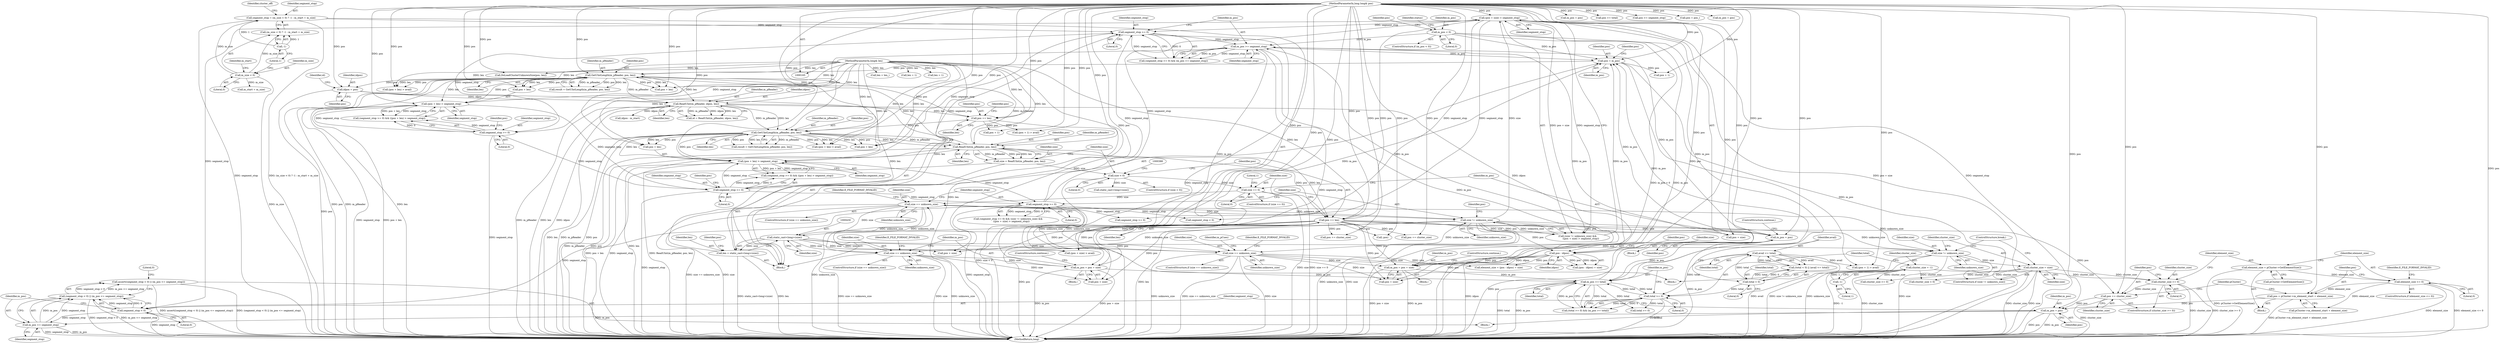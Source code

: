 digraph "1_Android_cc274e2abe8b2a6698a5c47d8aa4bb45f1f9538d_6@API" {
"1000615" [label="(Call,assert((segment_stop < 0) || (m_pos <= segment_stop)))"];
"1000616" [label="(Call,(segment_stop < 0) || (m_pos <= segment_stop))"];
"1000617" [label="(Call,segment_stop < 0)"];
"1000419" [label="(Call,(pos + size) > segment_stop)"];
"1000390" [label="(Call,pos += len)"];
"1000378" [label="(Call,ReadUInt(m_pReader, pos, len))"];
"1000337" [label="(Call,GetUIntLength(m_pReader, pos, len))"];
"1000308" [label="(Call,ReadUInt(m_pReader, idpos, len))"];
"1000263" [label="(Call,GetUIntLength(m_pReader, pos, len))"];
"1000166" [label="(MethodParameterIn,long long& pos)"];
"1000245" [label="(Call,pos = m_pos)"];
"1000487" [label="(Call,m_pos = pos + size)"];
"1000482" [label="(Call,size == unknown_size)"];
"1000429" [label="(Call,static_cast<long>(size))"];
"1000416" [label="(Call,size != unknown_size)"];
"1000405" [label="(Call,size == unknown_size)"];
"1000394" [label="(Call,size == 0)"];
"1000383" [label="(Call,size < 0)"];
"1000376" [label="(Call,size = ReadUInt(m_pReader, pos, len))"];
"1000446" [label="(Call,size == unknown_size)"];
"1000230" [label="(Call,m_pos >= total)"];
"1000170" [label="(Call,m_pos < 0)"];
"1000470" [label="(Call,m_pos = pos + size)"];
"1000460" [label="(Call,pos - idpos)"];
"1000398" [label="(Call,m_pos = pos)"];
"1000227" [label="(Call,total >= 0)"];
"1000198" [label="(Call,avail <= total)"];
"1000195" [label="(Call,total < 0)"];
"1000240" [label="(Call,m_pos >= segment_stop)"];
"1000237" [label="(Call,segment_stop >= 0)"];
"1000360" [label="(Call,(pos + len) > segment_stop)"];
"1000167" [label="(MethodParameterIn,long& len)"];
"1000357" [label="(Call,segment_stop >= 0)"];
"1000283" [label="(Call,segment_stop >= 0)"];
"1000286" [label="(Call,(pos + len) > segment_stop)"];
"1000202" [label="(Call,segment_stop = (m_size < 0) ? -1 : m_start + m_size)"];
"1000208" [label="(Call,-1)"];
"1000205" [label="(Call,m_size < 0)"];
"1000412" [label="(Call,segment_stop >= 0)"];
"1000427" [label="(Call,len = static_cast<long>(size))"];
"1000302" [label="(Call,idpos = pos)"];
"1000320" [label="(Call,pos += len)"];
"1000620" [label="(Call,m_pos <= segment_stop)"];
"1000612" [label="(Call,m_pos = pos)"];
"1000596" [label="(Call,pos = pCluster->m_element_start + element_size)"];
"1000591" [label="(Call,element_size <= 0)"];
"1000587" [label="(Call,element_size = pCluster->GetElementSize())"];
"1000581" [label="(Call,pos += cluster_size)"];
"1000578" [label="(Call,cluster_size >= 0)"];
"1000502" [label="(Call,cluster_size = size)"];
"1000499" [label="(Call,size != unknown_size)"];
"1000219" [label="(Call,cluster_size = -1)"];
"1000221" [label="(Call,-1)"];
"1000242" [label="(Identifier,segment_stop)"];
"1000326" [label="(Identifier,pos)"];
"1000385" [label="(Literal,0)"];
"1000486" [label="(Identifier,E_FILE_FORMAT_INVALID)"];
"1000445" [label="(ControlStructure,if (size == unknown_size))"];
"1000220" [label="(Identifier,cluster_size)"];
"1000462" [label="(Identifier,idpos)"];
"1000311" [label="(Identifier,len)"];
"1000362" [label="(Identifier,pos)"];
"1000232" [label="(Identifier,total)"];
"1000618" [label="(Identifier,segment_stop)"];
"1000487" [label="(Call,m_pos = pos + size)"];
"1000381" [label="(Identifier,len)"];
"1000380" [label="(Identifier,pos)"];
"1000498" [label="(ControlStructure,if (size != unknown_size))"];
"1000505" [label="(ControlStructure,break;)"];
"1000181" [label="(Identifier,status)"];
"1000210" [label="(Call,m_start + m_size)"];
"1000695" [label="(Call,cluster_size >= 0)"];
"1000219" [label="(Call,cluster_size = -1)"];
"1000636" [label="(Call,pos += cluster_size)"];
"1000290" [label="(Identifier,segment_stop)"];
"1000390" [label="(Call,pos += len)"];
"1000591" [label="(Call,element_size <= 0)"];
"1000460" [label="(Call,pos - idpos)"];
"1000404" [label="(ControlStructure,if (size == unknown_size))"];
"1000211" [label="(Identifier,m_start)"];
"1000240" [label="(Call,m_pos >= segment_stop)"];
"1000461" [label="(Identifier,pos)"];
"1000265" [label="(Identifier,pos)"];
"1000304" [label="(Identifier,pos)"];
"1000592" [label="(Identifier,element_size)"];
"1000470" [label="(Call,m_pos = pos + size)"];
"1000228" [label="(Identifier,total)"];
"1000587" [label="(Call,element_size = pCluster->GetElementSize())"];
"1000241" [label="(Identifier,m_pos)"];
"1001019" [label="(MethodReturn,long)"];
"1000195" [label="(Call,total < 0)"];
"1000578" [label="(Call,cluster_size >= 0)"];
"1000306" [label="(Call,id = ReadUInt(m_pReader, idpos, len))"];
"1000463" [label="(Identifier,size)"];
"1000585" [label="(Block,)"];
"1000170" [label="(Call,m_pos < 0)"];
"1000447" [label="(Identifier,size)"];
"1000209" [label="(Literal,1)"];
"1000356" [label="(Call,(segment_stop >= 0) && ((pos + len) > segment_stop))"];
"1000431" [label="(Identifier,size)"];
"1000395" [label="(Identifier,size)"];
"1000484" [label="(Identifier,unknown_size)"];
"1000581" [label="(Call,pos += cluster_size)"];
"1000379" [label="(Identifier,m_pReader)"];
"1000236" [label="(Call,(segment_stop >= 0) && (m_pos >= segment_stop))"];
"1000227" [label="(Call,total >= 0)"];
"1000325" [label="(Call,pos + 1)"];
"1000503" [label="(Identifier,cluster_size)"];
"1000287" [label="(Call,pos + len)"];
"1000321" [label="(Identifier,pos)"];
"1000597" [label="(Identifier,pos)"];
"1000247" [label="(Identifier,m_pos)"];
"1000495" [label="(Call,idpos - m_start)"];
"1000617" [label="(Call,segment_stop < 0)"];
"1000595" [label="(Identifier,E_FILE_FORMAT_INVALID)"];
"1000401" [label="(ControlStructure,continue;)"];
"1000593" [label="(Literal,0)"];
"1000335" [label="(Call,result = GetUIntLength(m_pReader, pos, len))"];
"1000446" [label="(Call,size == unknown_size)"];
"1000398" [label="(Call,m_pos = pos)"];
"1000167" [label="(MethodParameterIn,long& len)"];
"1000215" [label="(Identifier,cluster_off)"];
"1000483" [label="(Identifier,size)"];
"1000205" [label="(Call,m_size < 0)"];
"1000206" [label="(Identifier,m_size)"];
"1000171" [label="(Identifier,m_pos)"];
"1000527" [label="(Call,len = len_)"];
"1000414" [label="(Literal,0)"];
"1000605" [label="(Identifier,pCluster)"];
"1000251" [label="(Identifier,pos)"];
"1000340" [label="(Identifier,len)"];
"1000453" [label="(Identifier,m_pCues)"];
"1000596" [label="(Call,pos = pCluster->m_element_start + element_size)"];
"1000406" [label="(Identifier,size)"];
"1000457" [label="(Call,element_size = (pos - idpos) + size)"];
"1000309" [label="(Identifier,m_pReader)"];
"1000308" [label="(Call,ReadUInt(m_pReader, idpos, len))"];
"1000492" [label="(ControlStructure,continue;)"];
"1000169" [label="(ControlStructure,if (m_pos < 0))"];
"1000200" [label="(Identifier,total)"];
"1000264" [label="(Identifier,m_pReader)"];
"1000488" [label="(Identifier,m_pos)"];
"1000631" [label="(Call,cluster_size < 0)"];
"1000245" [label="(Call,pos = m_pos)"];
"1000707" [label="(Call,segment_stop < 0)"];
"1000489" [label="(Call,pos + size)"];
"1000433" [label="(Call,(pos + size) > avail)"];
"1000168" [label="(Block,)"];
"1000588" [label="(Identifier,element_size)"];
"1000423" [label="(Identifier,segment_stop)"];
"1000407" [label="(Identifier,unknown_size)"];
"1000428" [label="(Identifier,len)"];
"1000400" [label="(Identifier,pos)"];
"1000619" [label="(Literal,0)"];
"1000383" [label="(Call,size < 0)"];
"1000702" [label="(Call,m_pos = pos)"];
"1000263" [label="(Call,GetUIntLength(m_pReader, pos, len))"];
"1000226" [label="(Call,(total >= 0) && (m_pos >= total))"];
"1000288" [label="(Identifier,pos)"];
"1000614" [label="(Identifier,pos)"];
"1000231" [label="(Identifier,m_pos)"];
"1000361" [label="(Call,pos + len)"];
"1000644" [label="(Call,pos >= total)"];
"1000405" [label="(Call,size == unknown_size)"];
"1000378" [label="(Call,ReadUInt(m_pReader, pos, len))"];
"1000310" [label="(Identifier,idpos)"];
"1000624" [label="(Literal,0)"];
"1000285" [label="(Literal,0)"];
"1000444" [label="(Block,)"];
"1000658" [label="(Call,pos >= segment_stop)"];
"1000482" [label="(Call,size == unknown_size)"];
"1000387" [label="(Call,static_cast<long>(size))"];
"1000175" [label="(Identifier,pos)"];
"1000250" [label="(Call,pos + 1)"];
"1000224" [label="(Block,)"];
"1000330" [label="(Call,len = 1)"];
"1000427" [label="(Call,len = static_cast<long>(size))"];
"1000475" [label="(ControlStructure,continue;)"];
"1000294" [label="(Call,(pos + len) > avail)"];
"1000622" [label="(Identifier,segment_stop)"];
"1000360" [label="(Call,(pos + len) > segment_stop)"];
"1000249" [label="(Call,(pos + 1) > avail)"];
"1000448" [label="(Identifier,unknown_size)"];
"1000222" [label="(Literal,1)"];
"1000303" [label="(Identifier,idpos)"];
"1000204" [label="(Call,(m_size < 0) ? -1 : m_start + m_size)"];
"1000480" [label="(Block,)"];
"1000359" [label="(Literal,0)"];
"1000337" [label="(Call,GetUIntLength(m_pReader, pos, len))"];
"1000320" [label="(Call,pos += len)"];
"1000621" [label="(Identifier,m_pos)"];
"1000376" [label="(Call,size = ReadUInt(m_pReader, pos, len))"];
"1000230" [label="(Call,m_pos >= total)"];
"1000409" [label="(Identifier,E_FILE_FORMAT_INVALID)"];
"1000393" [label="(ControlStructure,if (size == 0))"];
"1000699" [label="(Call,pos += cluster_size)"];
"1000421" [label="(Identifier,pos)"];
"1000613" [label="(Identifier,m_pos)"];
"1000655" [label="(Call,segment_stop >= 0)"];
"1000282" [label="(Call,(segment_stop >= 0) && ((pos + len) > segment_stop))"];
"1000338" [label="(Identifier,m_pReader)"];
"1000358" [label="(Identifier,segment_stop)"];
"1000283" [label="(Call,segment_stop >= 0)"];
"1000368" [label="(Call,(pos + len) > avail)"];
"1000174" [label="(Call,DoLoadClusterUnknownSize(pos, len))"];
"1000420" [label="(Call,pos + size)"];
"1000524" [label="(Call,pos = pos_)"];
"1000417" [label="(Identifier,size)"];
"1000583" [label="(Identifier,cluster_size)"];
"1000394" [label="(Call,size == 0)"];
"1000208" [label="(Call,-1)"];
"1000403" [label="(Literal,1)"];
"1000384" [label="(Identifier,size)"];
"1000579" [label="(Identifier,cluster_size)"];
"1000582" [label="(Identifier,pos)"];
"1000324" [label="(Call,(pos + 1) > avail)"];
"1000612" [label="(Call,m_pos = pos)"];
"1000369" [label="(Call,pos + len)"];
"1000392" [label="(Identifier,len)"];
"1000667" [label="(Call,m_pos = pos)"];
"1000481" [label="(ControlStructure,if (size == unknown_size))"];
"1000364" [label="(Identifier,segment_stop)"];
"1000197" [label="(Literal,0)"];
"1000166" [label="(MethodParameterIn,long long& pos)"];
"1000382" [label="(ControlStructure,if (size < 0))"];
"1000198" [label="(Call,avail <= total)"];
"1000413" [label="(Identifier,segment_stop)"];
"1000196" [label="(Identifier,total)"];
"1000307" [label="(Identifier,id)"];
"1000500" [label="(Identifier,size)"];
"1000221" [label="(Call,-1)"];
"1000570" [label="(Block,)"];
"1000246" [label="(Identifier,pos)"];
"1000411" [label="(Call,(segment_stop >= 0) && (size != unknown_size) &&\n         ((pos + size) > segment_stop))"];
"1000577" [label="(ControlStructure,if (cluster_size >= 0))"];
"1000194" [label="(Call,(total < 0) || (avail <= total))"];
"1000416" [label="(Call,size != unknown_size)"];
"1000284" [label="(Identifier,segment_stop)"];
"1000295" [label="(Call,pos + len)"];
"1000499" [label="(Call,size != unknown_size)"];
"1000502" [label="(Call,cluster_size = size)"];
"1000286" [label="(Call,(pos + len) > segment_stop)"];
"1000504" [label="(Identifier,size)"];
"1000471" [label="(Identifier,m_pos)"];
"1000418" [label="(Identifier,unknown_size)"];
"1000616" [label="(Call,(segment_stop < 0) || (m_pos <= segment_stop))"];
"1000589" [label="(Call,pCluster->GetElementSize())"];
"1000203" [label="(Identifier,segment_stop)"];
"1000391" [label="(Identifier,pos)"];
"1000501" [label="(Identifier,unknown_size)"];
"1000419" [label="(Call,(pos + size) > segment_stop)"];
"1000237" [label="(Call,segment_stop >= 0)"];
"1000396" [label="(Literal,0)"];
"1000229" [label="(Literal,0)"];
"1000266" [label="(Identifier,len)"];
"1000472" [label="(Call,pos + size)"];
"1000207" [label="(Literal,0)"];
"1000377" [label="(Identifier,size)"];
"1000255" [label="(Call,len = 1)"];
"1000429" [label="(Call,static_cast<long>(size))"];
"1000322" [label="(Identifier,len)"];
"1000397" [label="(Block,)"];
"1000580" [label="(Literal,0)"];
"1000202" [label="(Call,segment_stop = (m_size < 0) ? -1 : m_start + m_size)"];
"1000620" [label="(Call,m_pos <= segment_stop)"];
"1000434" [label="(Call,pos + size)"];
"1000399" [label="(Identifier,m_pos)"];
"1000450" [label="(Identifier,E_FILE_FORMAT_INVALID)"];
"1000238" [label="(Identifier,segment_stop)"];
"1000598" [label="(Call,pCluster->m_element_start + element_size)"];
"1000412" [label="(Call,segment_stop >= 0)"];
"1000261" [label="(Call,result = GetUIntLength(m_pReader, pos, len))"];
"1000357" [label="(Call,segment_stop >= 0)"];
"1000339" [label="(Identifier,pos)"];
"1000415" [label="(Call,(size != unknown_size) &&\n         ((pos + size) > segment_stop))"];
"1000459" [label="(Call,(pos - idpos) + size)"];
"1000172" [label="(Literal,0)"];
"1000199" [label="(Identifier,avail)"];
"1000615" [label="(Call,assert((segment_stop < 0) || (m_pos <= segment_stop)))"];
"1000435" [label="(Identifier,pos)"];
"1000302" [label="(Call,idpos = pos)"];
"1000239" [label="(Literal,0)"];
"1000590" [label="(ControlStructure,if (element_size <= 0))"];
"1000641" [label="(Call,total >= 0)"];
"1000720" [label="(Call,-pos)"];
"1000615" -> "1000570"  [label="AST: "];
"1000615" -> "1000616"  [label="CFG: "];
"1000616" -> "1000615"  [label="AST: "];
"1000624" -> "1000615"  [label="CFG: "];
"1000615" -> "1001019"  [label="DDG: (segment_stop < 0) || (m_pos <= segment_stop)"];
"1000615" -> "1001019"  [label="DDG: assert((segment_stop < 0) || (m_pos <= segment_stop))"];
"1000616" -> "1000615"  [label="DDG: segment_stop < 0"];
"1000616" -> "1000615"  [label="DDG: m_pos <= segment_stop"];
"1000616" -> "1000617"  [label="CFG: "];
"1000616" -> "1000620"  [label="CFG: "];
"1000617" -> "1000616"  [label="AST: "];
"1000620" -> "1000616"  [label="AST: "];
"1000616" -> "1001019"  [label="DDG: segment_stop < 0"];
"1000616" -> "1001019"  [label="DDG: m_pos <= segment_stop"];
"1000617" -> "1000616"  [label="DDG: segment_stop"];
"1000617" -> "1000616"  [label="DDG: 0"];
"1000620" -> "1000616"  [label="DDG: m_pos"];
"1000620" -> "1000616"  [label="DDG: segment_stop"];
"1000617" -> "1000619"  [label="CFG: "];
"1000618" -> "1000617"  [label="AST: "];
"1000619" -> "1000617"  [label="AST: "];
"1000621" -> "1000617"  [label="CFG: "];
"1000617" -> "1001019"  [label="DDG: segment_stop"];
"1000419" -> "1000617"  [label="DDG: segment_stop"];
"1000412" -> "1000617"  [label="DDG: segment_stop"];
"1000617" -> "1000620"  [label="DDG: segment_stop"];
"1000419" -> "1000415"  [label="AST: "];
"1000419" -> "1000423"  [label="CFG: "];
"1000420" -> "1000419"  [label="AST: "];
"1000423" -> "1000419"  [label="AST: "];
"1000415" -> "1000419"  [label="CFG: "];
"1000419" -> "1001019"  [label="DDG: pos + size"];
"1000419" -> "1001019"  [label="DDG: segment_stop"];
"1000419" -> "1000237"  [label="DDG: segment_stop"];
"1000419" -> "1000415"  [label="DDG: pos + size"];
"1000419" -> "1000415"  [label="DDG: segment_stop"];
"1000390" -> "1000419"  [label="DDG: pos"];
"1000166" -> "1000419"  [label="DDG: pos"];
"1000416" -> "1000419"  [label="DDG: size"];
"1000412" -> "1000419"  [label="DDG: segment_stop"];
"1000419" -> "1000655"  [label="DDG: segment_stop"];
"1000419" -> "1000707"  [label="DDG: segment_stop"];
"1000390" -> "1000224"  [label="AST: "];
"1000390" -> "1000392"  [label="CFG: "];
"1000391" -> "1000390"  [label="AST: "];
"1000392" -> "1000390"  [label="AST: "];
"1000395" -> "1000390"  [label="CFG: "];
"1000390" -> "1001019"  [label="DDG: len"];
"1000390" -> "1001019"  [label="DDG: pos"];
"1000378" -> "1000390"  [label="DDG: len"];
"1000378" -> "1000390"  [label="DDG: pos"];
"1000167" -> "1000390"  [label="DDG: len"];
"1000166" -> "1000390"  [label="DDG: pos"];
"1000390" -> "1000398"  [label="DDG: pos"];
"1000390" -> "1000420"  [label="DDG: pos"];
"1000390" -> "1000433"  [label="DDG: pos"];
"1000390" -> "1000434"  [label="DDG: pos"];
"1000390" -> "1000460"  [label="DDG: pos"];
"1000390" -> "1000470"  [label="DDG: pos"];
"1000390" -> "1000472"  [label="DDG: pos"];
"1000390" -> "1000487"  [label="DDG: pos"];
"1000390" -> "1000489"  [label="DDG: pos"];
"1000390" -> "1000581"  [label="DDG: pos"];
"1000390" -> "1000636"  [label="DDG: pos"];
"1000390" -> "1000699"  [label="DDG: pos"];
"1000390" -> "1000720"  [label="DDG: pos"];
"1000378" -> "1000376"  [label="AST: "];
"1000378" -> "1000381"  [label="CFG: "];
"1000379" -> "1000378"  [label="AST: "];
"1000380" -> "1000378"  [label="AST: "];
"1000381" -> "1000378"  [label="AST: "];
"1000376" -> "1000378"  [label="CFG: "];
"1000378" -> "1001019"  [label="DDG: pos"];
"1000378" -> "1001019"  [label="DDG: m_pReader"];
"1000378" -> "1001019"  [label="DDG: len"];
"1000378" -> "1000263"  [label="DDG: m_pReader"];
"1000378" -> "1000263"  [label="DDG: len"];
"1000378" -> "1000376"  [label="DDG: m_pReader"];
"1000378" -> "1000376"  [label="DDG: pos"];
"1000378" -> "1000376"  [label="DDG: len"];
"1000337" -> "1000378"  [label="DDG: m_pReader"];
"1000337" -> "1000378"  [label="DDG: pos"];
"1000337" -> "1000378"  [label="DDG: len"];
"1000166" -> "1000378"  [label="DDG: pos"];
"1000167" -> "1000378"  [label="DDG: len"];
"1000337" -> "1000335"  [label="AST: "];
"1000337" -> "1000340"  [label="CFG: "];
"1000338" -> "1000337"  [label="AST: "];
"1000339" -> "1000337"  [label="AST: "];
"1000340" -> "1000337"  [label="AST: "];
"1000335" -> "1000337"  [label="CFG: "];
"1000337" -> "1001019"  [label="DDG: pos"];
"1000337" -> "1001019"  [label="DDG: m_pReader"];
"1000337" -> "1001019"  [label="DDG: len"];
"1000337" -> "1000335"  [label="DDG: m_pReader"];
"1000337" -> "1000335"  [label="DDG: pos"];
"1000337" -> "1000335"  [label="DDG: len"];
"1000308" -> "1000337"  [label="DDG: m_pReader"];
"1000308" -> "1000337"  [label="DDG: len"];
"1000166" -> "1000337"  [label="DDG: pos"];
"1000320" -> "1000337"  [label="DDG: pos"];
"1000167" -> "1000337"  [label="DDG: len"];
"1000337" -> "1000360"  [label="DDG: pos"];
"1000337" -> "1000360"  [label="DDG: len"];
"1000337" -> "1000361"  [label="DDG: pos"];
"1000337" -> "1000361"  [label="DDG: len"];
"1000337" -> "1000368"  [label="DDG: pos"];
"1000337" -> "1000368"  [label="DDG: len"];
"1000337" -> "1000369"  [label="DDG: pos"];
"1000337" -> "1000369"  [label="DDG: len"];
"1000308" -> "1000306"  [label="AST: "];
"1000308" -> "1000311"  [label="CFG: "];
"1000309" -> "1000308"  [label="AST: "];
"1000310" -> "1000308"  [label="AST: "];
"1000311" -> "1000308"  [label="AST: "];
"1000306" -> "1000308"  [label="CFG: "];
"1000308" -> "1001019"  [label="DDG: idpos"];
"1000308" -> "1001019"  [label="DDG: m_pReader"];
"1000308" -> "1001019"  [label="DDG: len"];
"1000308" -> "1000306"  [label="DDG: m_pReader"];
"1000308" -> "1000306"  [label="DDG: idpos"];
"1000308" -> "1000306"  [label="DDG: len"];
"1000263" -> "1000308"  [label="DDG: m_pReader"];
"1000263" -> "1000308"  [label="DDG: len"];
"1000302" -> "1000308"  [label="DDG: idpos"];
"1000167" -> "1000308"  [label="DDG: len"];
"1000308" -> "1000320"  [label="DDG: len"];
"1000308" -> "1000460"  [label="DDG: idpos"];
"1000308" -> "1000495"  [label="DDG: idpos"];
"1000263" -> "1000261"  [label="AST: "];
"1000263" -> "1000266"  [label="CFG: "];
"1000264" -> "1000263"  [label="AST: "];
"1000265" -> "1000263"  [label="AST: "];
"1000266" -> "1000263"  [label="AST: "];
"1000261" -> "1000263"  [label="CFG: "];
"1000263" -> "1001019"  [label="DDG: pos"];
"1000263" -> "1001019"  [label="DDG: m_pReader"];
"1000263" -> "1001019"  [label="DDG: len"];
"1000263" -> "1000261"  [label="DDG: m_pReader"];
"1000263" -> "1000261"  [label="DDG: pos"];
"1000263" -> "1000261"  [label="DDG: len"];
"1000166" -> "1000263"  [label="DDG: pos"];
"1000245" -> "1000263"  [label="DDG: pos"];
"1000427" -> "1000263"  [label="DDG: len"];
"1000167" -> "1000263"  [label="DDG: len"];
"1000263" -> "1000286"  [label="DDG: pos"];
"1000263" -> "1000286"  [label="DDG: len"];
"1000263" -> "1000287"  [label="DDG: pos"];
"1000263" -> "1000287"  [label="DDG: len"];
"1000263" -> "1000294"  [label="DDG: pos"];
"1000263" -> "1000294"  [label="DDG: len"];
"1000263" -> "1000295"  [label="DDG: pos"];
"1000263" -> "1000295"  [label="DDG: len"];
"1000263" -> "1000302"  [label="DDG: pos"];
"1000263" -> "1000320"  [label="DDG: pos"];
"1000166" -> "1000165"  [label="AST: "];
"1000166" -> "1001019"  [label="DDG: pos"];
"1000166" -> "1000174"  [label="DDG: pos"];
"1000166" -> "1000245"  [label="DDG: pos"];
"1000166" -> "1000249"  [label="DDG: pos"];
"1000166" -> "1000250"  [label="DDG: pos"];
"1000166" -> "1000286"  [label="DDG: pos"];
"1000166" -> "1000287"  [label="DDG: pos"];
"1000166" -> "1000294"  [label="DDG: pos"];
"1000166" -> "1000295"  [label="DDG: pos"];
"1000166" -> "1000302"  [label="DDG: pos"];
"1000166" -> "1000320"  [label="DDG: pos"];
"1000166" -> "1000324"  [label="DDG: pos"];
"1000166" -> "1000325"  [label="DDG: pos"];
"1000166" -> "1000360"  [label="DDG: pos"];
"1000166" -> "1000361"  [label="DDG: pos"];
"1000166" -> "1000368"  [label="DDG: pos"];
"1000166" -> "1000369"  [label="DDG: pos"];
"1000166" -> "1000398"  [label="DDG: pos"];
"1000166" -> "1000420"  [label="DDG: pos"];
"1000166" -> "1000433"  [label="DDG: pos"];
"1000166" -> "1000434"  [label="DDG: pos"];
"1000166" -> "1000460"  [label="DDG: pos"];
"1000166" -> "1000470"  [label="DDG: pos"];
"1000166" -> "1000472"  [label="DDG: pos"];
"1000166" -> "1000487"  [label="DDG: pos"];
"1000166" -> "1000489"  [label="DDG: pos"];
"1000166" -> "1000524"  [label="DDG: pos"];
"1000166" -> "1000581"  [label="DDG: pos"];
"1000166" -> "1000596"  [label="DDG: pos"];
"1000166" -> "1000612"  [label="DDG: pos"];
"1000166" -> "1000636"  [label="DDG: pos"];
"1000166" -> "1000644"  [label="DDG: pos"];
"1000166" -> "1000658"  [label="DDG: pos"];
"1000166" -> "1000667"  [label="DDG: pos"];
"1000166" -> "1000699"  [label="DDG: pos"];
"1000166" -> "1000702"  [label="DDG: pos"];
"1000166" -> "1000720"  [label="DDG: pos"];
"1000245" -> "1000224"  [label="AST: "];
"1000245" -> "1000247"  [label="CFG: "];
"1000246" -> "1000245"  [label="AST: "];
"1000247" -> "1000245"  [label="AST: "];
"1000251" -> "1000245"  [label="CFG: "];
"1000245" -> "1001019"  [label="DDG: m_pos"];
"1000487" -> "1000245"  [label="DDG: m_pos"];
"1000230" -> "1000245"  [label="DDG: m_pos"];
"1000170" -> "1000245"  [label="DDG: m_pos"];
"1000470" -> "1000245"  [label="DDG: m_pos"];
"1000240" -> "1000245"  [label="DDG: m_pos"];
"1000398" -> "1000245"  [label="DDG: m_pos"];
"1000245" -> "1000249"  [label="DDG: pos"];
"1000245" -> "1000250"  [label="DDG: pos"];
"1000487" -> "1000480"  [label="AST: "];
"1000487" -> "1000489"  [label="CFG: "];
"1000488" -> "1000487"  [label="AST: "];
"1000489" -> "1000487"  [label="AST: "];
"1000492" -> "1000487"  [label="CFG: "];
"1000487" -> "1001019"  [label="DDG: pos + size"];
"1000487" -> "1001019"  [label="DDG: m_pos"];
"1000487" -> "1000230"  [label="DDG: m_pos"];
"1000487" -> "1000240"  [label="DDG: m_pos"];
"1000482" -> "1000487"  [label="DDG: size"];
"1000482" -> "1000481"  [label="AST: "];
"1000482" -> "1000484"  [label="CFG: "];
"1000483" -> "1000482"  [label="AST: "];
"1000484" -> "1000482"  [label="AST: "];
"1000486" -> "1000482"  [label="CFG: "];
"1000488" -> "1000482"  [label="CFG: "];
"1000482" -> "1001019"  [label="DDG: size"];
"1000482" -> "1001019"  [label="DDG: unknown_size"];
"1000482" -> "1001019"  [label="DDG: size == unknown_size"];
"1000482" -> "1000405"  [label="DDG: unknown_size"];
"1000429" -> "1000482"  [label="DDG: size"];
"1000405" -> "1000482"  [label="DDG: unknown_size"];
"1000416" -> "1000482"  [label="DDG: unknown_size"];
"1000482" -> "1000489"  [label="DDG: size"];
"1000429" -> "1000427"  [label="AST: "];
"1000429" -> "1000431"  [label="CFG: "];
"1000430" -> "1000429"  [label="AST: "];
"1000431" -> "1000429"  [label="AST: "];
"1000427" -> "1000429"  [label="CFG: "];
"1000429" -> "1000427"  [label="DDG: size"];
"1000416" -> "1000429"  [label="DDG: size"];
"1000405" -> "1000429"  [label="DDG: size"];
"1000429" -> "1000433"  [label="DDG: size"];
"1000429" -> "1000434"  [label="DDG: size"];
"1000429" -> "1000446"  [label="DDG: size"];
"1000429" -> "1000499"  [label="DDG: size"];
"1000416" -> "1000415"  [label="AST: "];
"1000416" -> "1000418"  [label="CFG: "];
"1000417" -> "1000416"  [label="AST: "];
"1000418" -> "1000416"  [label="AST: "];
"1000421" -> "1000416"  [label="CFG: "];
"1000415" -> "1000416"  [label="CFG: "];
"1000416" -> "1001019"  [label="DDG: unknown_size"];
"1000416" -> "1001019"  [label="DDG: size"];
"1000416" -> "1000415"  [label="DDG: size"];
"1000416" -> "1000415"  [label="DDG: unknown_size"];
"1000405" -> "1000416"  [label="DDG: size"];
"1000405" -> "1000416"  [label="DDG: unknown_size"];
"1000416" -> "1000420"  [label="DDG: size"];
"1000416" -> "1000446"  [label="DDG: unknown_size"];
"1000416" -> "1000499"  [label="DDG: unknown_size"];
"1000405" -> "1000404"  [label="AST: "];
"1000405" -> "1000407"  [label="CFG: "];
"1000406" -> "1000405"  [label="AST: "];
"1000407" -> "1000405"  [label="AST: "];
"1000409" -> "1000405"  [label="CFG: "];
"1000413" -> "1000405"  [label="CFG: "];
"1000405" -> "1001019"  [label="DDG: size == unknown_size"];
"1000405" -> "1001019"  [label="DDG: unknown_size"];
"1000405" -> "1001019"  [label="DDG: size"];
"1000394" -> "1000405"  [label="DDG: size"];
"1000446" -> "1000405"  [label="DDG: unknown_size"];
"1000405" -> "1000446"  [label="DDG: unknown_size"];
"1000405" -> "1000499"  [label="DDG: unknown_size"];
"1000394" -> "1000393"  [label="AST: "];
"1000394" -> "1000396"  [label="CFG: "];
"1000395" -> "1000394"  [label="AST: "];
"1000396" -> "1000394"  [label="AST: "];
"1000399" -> "1000394"  [label="CFG: "];
"1000403" -> "1000394"  [label="CFG: "];
"1000394" -> "1001019"  [label="DDG: size == 0"];
"1000394" -> "1001019"  [label="DDG: size"];
"1000383" -> "1000394"  [label="DDG: size"];
"1000383" -> "1000382"  [label="AST: "];
"1000383" -> "1000385"  [label="CFG: "];
"1000384" -> "1000383"  [label="AST: "];
"1000385" -> "1000383"  [label="AST: "];
"1000388" -> "1000383"  [label="CFG: "];
"1000391" -> "1000383"  [label="CFG: "];
"1000383" -> "1001019"  [label="DDG: size < 0"];
"1000376" -> "1000383"  [label="DDG: size"];
"1000383" -> "1000387"  [label="DDG: size"];
"1000376" -> "1000224"  [label="AST: "];
"1000377" -> "1000376"  [label="AST: "];
"1000384" -> "1000376"  [label="CFG: "];
"1000376" -> "1001019"  [label="DDG: ReadUInt(m_pReader, pos, len)"];
"1000446" -> "1000445"  [label="AST: "];
"1000446" -> "1000448"  [label="CFG: "];
"1000447" -> "1000446"  [label="AST: "];
"1000448" -> "1000446"  [label="AST: "];
"1000450" -> "1000446"  [label="CFG: "];
"1000453" -> "1000446"  [label="CFG: "];
"1000446" -> "1001019"  [label="DDG: size == unknown_size"];
"1000446" -> "1001019"  [label="DDG: size"];
"1000446" -> "1001019"  [label="DDG: unknown_size"];
"1000446" -> "1000457"  [label="DDG: size"];
"1000446" -> "1000459"  [label="DDG: size"];
"1000446" -> "1000470"  [label="DDG: size"];
"1000446" -> "1000472"  [label="DDG: size"];
"1000230" -> "1000226"  [label="AST: "];
"1000230" -> "1000232"  [label="CFG: "];
"1000231" -> "1000230"  [label="AST: "];
"1000232" -> "1000230"  [label="AST: "];
"1000226" -> "1000230"  [label="CFG: "];
"1000230" -> "1001019"  [label="DDG: m_pos"];
"1000230" -> "1001019"  [label="DDG: total"];
"1000230" -> "1000227"  [label="DDG: total"];
"1000230" -> "1000226"  [label="DDG: m_pos"];
"1000230" -> "1000226"  [label="DDG: total"];
"1000170" -> "1000230"  [label="DDG: m_pos"];
"1000470" -> "1000230"  [label="DDG: m_pos"];
"1000398" -> "1000230"  [label="DDG: m_pos"];
"1000227" -> "1000230"  [label="DDG: total"];
"1000230" -> "1000240"  [label="DDG: m_pos"];
"1000230" -> "1000641"  [label="DDG: total"];
"1000170" -> "1000169"  [label="AST: "];
"1000170" -> "1000172"  [label="CFG: "];
"1000171" -> "1000170"  [label="AST: "];
"1000172" -> "1000170"  [label="AST: "];
"1000175" -> "1000170"  [label="CFG: "];
"1000181" -> "1000170"  [label="CFG: "];
"1000170" -> "1001019"  [label="DDG: m_pos"];
"1000170" -> "1001019"  [label="DDG: m_pos < 0"];
"1000170" -> "1000240"  [label="DDG: m_pos"];
"1000470" -> "1000444"  [label="AST: "];
"1000470" -> "1000472"  [label="CFG: "];
"1000471" -> "1000470"  [label="AST: "];
"1000472" -> "1000470"  [label="AST: "];
"1000475" -> "1000470"  [label="CFG: "];
"1000470" -> "1001019"  [label="DDG: pos + size"];
"1000470" -> "1001019"  [label="DDG: m_pos"];
"1000470" -> "1000240"  [label="DDG: m_pos"];
"1000460" -> "1000470"  [label="DDG: pos"];
"1000460" -> "1000459"  [label="AST: "];
"1000460" -> "1000462"  [label="CFG: "];
"1000461" -> "1000460"  [label="AST: "];
"1000462" -> "1000460"  [label="AST: "];
"1000463" -> "1000460"  [label="CFG: "];
"1000460" -> "1001019"  [label="DDG: idpos"];
"1000460" -> "1000457"  [label="DDG: pos"];
"1000460" -> "1000457"  [label="DDG: idpos"];
"1000460" -> "1000459"  [label="DDG: pos"];
"1000460" -> "1000459"  [label="DDG: idpos"];
"1000460" -> "1000472"  [label="DDG: pos"];
"1000398" -> "1000397"  [label="AST: "];
"1000398" -> "1000400"  [label="CFG: "];
"1000399" -> "1000398"  [label="AST: "];
"1000400" -> "1000398"  [label="AST: "];
"1000401" -> "1000398"  [label="CFG: "];
"1000398" -> "1001019"  [label="DDG: pos"];
"1000398" -> "1001019"  [label="DDG: m_pos"];
"1000398" -> "1000240"  [label="DDG: m_pos"];
"1000227" -> "1000226"  [label="AST: "];
"1000227" -> "1000229"  [label="CFG: "];
"1000228" -> "1000227"  [label="AST: "];
"1000229" -> "1000227"  [label="AST: "];
"1000231" -> "1000227"  [label="CFG: "];
"1000226" -> "1000227"  [label="CFG: "];
"1000227" -> "1001019"  [label="DDG: total"];
"1000227" -> "1000226"  [label="DDG: total"];
"1000227" -> "1000226"  [label="DDG: 0"];
"1000198" -> "1000227"  [label="DDG: total"];
"1000195" -> "1000227"  [label="DDG: total"];
"1000227" -> "1000641"  [label="DDG: total"];
"1000198" -> "1000194"  [label="AST: "];
"1000198" -> "1000200"  [label="CFG: "];
"1000199" -> "1000198"  [label="AST: "];
"1000200" -> "1000198"  [label="AST: "];
"1000194" -> "1000198"  [label="CFG: "];
"1000198" -> "1001019"  [label="DDG: avail"];
"1000198" -> "1000194"  [label="DDG: avail"];
"1000198" -> "1000194"  [label="DDG: total"];
"1000195" -> "1000198"  [label="DDG: total"];
"1000198" -> "1000249"  [label="DDG: avail"];
"1000195" -> "1000194"  [label="AST: "];
"1000195" -> "1000197"  [label="CFG: "];
"1000196" -> "1000195"  [label="AST: "];
"1000197" -> "1000195"  [label="AST: "];
"1000199" -> "1000195"  [label="CFG: "];
"1000194" -> "1000195"  [label="CFG: "];
"1000195" -> "1000194"  [label="DDG: total"];
"1000195" -> "1000194"  [label="DDG: 0"];
"1000240" -> "1000236"  [label="AST: "];
"1000240" -> "1000242"  [label="CFG: "];
"1000241" -> "1000240"  [label="AST: "];
"1000242" -> "1000240"  [label="AST: "];
"1000236" -> "1000240"  [label="CFG: "];
"1000240" -> "1001019"  [label="DDG: segment_stop"];
"1000240" -> "1001019"  [label="DDG: m_pos"];
"1000240" -> "1000236"  [label="DDG: m_pos"];
"1000240" -> "1000236"  [label="DDG: segment_stop"];
"1000237" -> "1000240"  [label="DDG: segment_stop"];
"1000240" -> "1000283"  [label="DDG: segment_stop"];
"1000237" -> "1000236"  [label="AST: "];
"1000237" -> "1000239"  [label="CFG: "];
"1000238" -> "1000237"  [label="AST: "];
"1000239" -> "1000237"  [label="AST: "];
"1000241" -> "1000237"  [label="CFG: "];
"1000236" -> "1000237"  [label="CFG: "];
"1000237" -> "1001019"  [label="DDG: segment_stop"];
"1000237" -> "1000236"  [label="DDG: segment_stop"];
"1000237" -> "1000236"  [label="DDG: 0"];
"1000360" -> "1000237"  [label="DDG: segment_stop"];
"1000202" -> "1000237"  [label="DDG: segment_stop"];
"1000412" -> "1000237"  [label="DDG: segment_stop"];
"1000357" -> "1000237"  [label="DDG: segment_stop"];
"1000237" -> "1000283"  [label="DDG: segment_stop"];
"1000360" -> "1000356"  [label="AST: "];
"1000360" -> "1000364"  [label="CFG: "];
"1000361" -> "1000360"  [label="AST: "];
"1000364" -> "1000360"  [label="AST: "];
"1000356" -> "1000360"  [label="CFG: "];
"1000360" -> "1001019"  [label="DDG: pos + len"];
"1000360" -> "1001019"  [label="DDG: segment_stop"];
"1000360" -> "1000356"  [label="DDG: pos + len"];
"1000360" -> "1000356"  [label="DDG: segment_stop"];
"1000167" -> "1000360"  [label="DDG: len"];
"1000357" -> "1000360"  [label="DDG: segment_stop"];
"1000360" -> "1000412"  [label="DDG: segment_stop"];
"1000167" -> "1000165"  [label="AST: "];
"1000167" -> "1001019"  [label="DDG: len"];
"1000167" -> "1000174"  [label="DDG: len"];
"1000167" -> "1000255"  [label="DDG: len"];
"1000167" -> "1000286"  [label="DDG: len"];
"1000167" -> "1000287"  [label="DDG: len"];
"1000167" -> "1000294"  [label="DDG: len"];
"1000167" -> "1000295"  [label="DDG: len"];
"1000167" -> "1000320"  [label="DDG: len"];
"1000167" -> "1000330"  [label="DDG: len"];
"1000167" -> "1000361"  [label="DDG: len"];
"1000167" -> "1000368"  [label="DDG: len"];
"1000167" -> "1000369"  [label="DDG: len"];
"1000167" -> "1000427"  [label="DDG: len"];
"1000167" -> "1000527"  [label="DDG: len"];
"1000357" -> "1000356"  [label="AST: "];
"1000357" -> "1000359"  [label="CFG: "];
"1000358" -> "1000357"  [label="AST: "];
"1000359" -> "1000357"  [label="AST: "];
"1000362" -> "1000357"  [label="CFG: "];
"1000356" -> "1000357"  [label="CFG: "];
"1000357" -> "1001019"  [label="DDG: segment_stop"];
"1000357" -> "1000356"  [label="DDG: segment_stop"];
"1000357" -> "1000356"  [label="DDG: 0"];
"1000283" -> "1000357"  [label="DDG: segment_stop"];
"1000286" -> "1000357"  [label="DDG: segment_stop"];
"1000357" -> "1000412"  [label="DDG: segment_stop"];
"1000283" -> "1000282"  [label="AST: "];
"1000283" -> "1000285"  [label="CFG: "];
"1000284" -> "1000283"  [label="AST: "];
"1000285" -> "1000283"  [label="AST: "];
"1000288" -> "1000283"  [label="CFG: "];
"1000282" -> "1000283"  [label="CFG: "];
"1000283" -> "1001019"  [label="DDG: segment_stop"];
"1000283" -> "1000282"  [label="DDG: segment_stop"];
"1000283" -> "1000282"  [label="DDG: 0"];
"1000283" -> "1000286"  [label="DDG: segment_stop"];
"1000286" -> "1000282"  [label="AST: "];
"1000286" -> "1000290"  [label="CFG: "];
"1000287" -> "1000286"  [label="AST: "];
"1000290" -> "1000286"  [label="AST: "];
"1000282" -> "1000286"  [label="CFG: "];
"1000286" -> "1001019"  [label="DDG: segment_stop"];
"1000286" -> "1001019"  [label="DDG: pos + len"];
"1000286" -> "1000282"  [label="DDG: pos + len"];
"1000286" -> "1000282"  [label="DDG: segment_stop"];
"1000202" -> "1000168"  [label="AST: "];
"1000202" -> "1000204"  [label="CFG: "];
"1000203" -> "1000202"  [label="AST: "];
"1000204" -> "1000202"  [label="AST: "];
"1000215" -> "1000202"  [label="CFG: "];
"1000202" -> "1001019"  [label="DDG: segment_stop"];
"1000202" -> "1001019"  [label="DDG: (m_size < 0) ? -1 : m_start + m_size"];
"1000208" -> "1000202"  [label="DDG: 1"];
"1000205" -> "1000202"  [label="DDG: m_size"];
"1000208" -> "1000204"  [label="AST: "];
"1000208" -> "1000209"  [label="CFG: "];
"1000209" -> "1000208"  [label="AST: "];
"1000204" -> "1000208"  [label="CFG: "];
"1000208" -> "1000204"  [label="DDG: 1"];
"1000205" -> "1000204"  [label="AST: "];
"1000205" -> "1000207"  [label="CFG: "];
"1000206" -> "1000205"  [label="AST: "];
"1000207" -> "1000205"  [label="AST: "];
"1000209" -> "1000205"  [label="CFG: "];
"1000211" -> "1000205"  [label="CFG: "];
"1000205" -> "1001019"  [label="DDG: m_size"];
"1000205" -> "1000204"  [label="DDG: m_size"];
"1000205" -> "1000210"  [label="DDG: m_size"];
"1000412" -> "1000411"  [label="AST: "];
"1000412" -> "1000414"  [label="CFG: "];
"1000413" -> "1000412"  [label="AST: "];
"1000414" -> "1000412"  [label="AST: "];
"1000417" -> "1000412"  [label="CFG: "];
"1000411" -> "1000412"  [label="CFG: "];
"1000412" -> "1001019"  [label="DDG: segment_stop"];
"1000412" -> "1000411"  [label="DDG: segment_stop"];
"1000412" -> "1000411"  [label="DDG: 0"];
"1000412" -> "1000655"  [label="DDG: segment_stop"];
"1000412" -> "1000707"  [label="DDG: segment_stop"];
"1000427" -> "1000224"  [label="AST: "];
"1000428" -> "1000427"  [label="AST: "];
"1000435" -> "1000427"  [label="CFG: "];
"1000427" -> "1001019"  [label="DDG: len"];
"1000427" -> "1001019"  [label="DDG: static_cast<long>(size)"];
"1000302" -> "1000224"  [label="AST: "];
"1000302" -> "1000304"  [label="CFG: "];
"1000303" -> "1000302"  [label="AST: "];
"1000304" -> "1000302"  [label="AST: "];
"1000307" -> "1000302"  [label="CFG: "];
"1000302" -> "1001019"  [label="DDG: pos"];
"1000320" -> "1000224"  [label="AST: "];
"1000320" -> "1000322"  [label="CFG: "];
"1000321" -> "1000320"  [label="AST: "];
"1000322" -> "1000320"  [label="AST: "];
"1000326" -> "1000320"  [label="CFG: "];
"1000320" -> "1000324"  [label="DDG: pos"];
"1000320" -> "1000325"  [label="DDG: pos"];
"1000620" -> "1000622"  [label="CFG: "];
"1000621" -> "1000620"  [label="AST: "];
"1000622" -> "1000620"  [label="AST: "];
"1000620" -> "1001019"  [label="DDG: segment_stop"];
"1000620" -> "1001019"  [label="DDG: m_pos"];
"1000612" -> "1000620"  [label="DDG: m_pos"];
"1000612" -> "1000570"  [label="AST: "];
"1000612" -> "1000614"  [label="CFG: "];
"1000613" -> "1000612"  [label="AST: "];
"1000614" -> "1000612"  [label="AST: "];
"1000618" -> "1000612"  [label="CFG: "];
"1000612" -> "1001019"  [label="DDG: pos"];
"1000612" -> "1001019"  [label="DDG: m_pos"];
"1000596" -> "1000612"  [label="DDG: pos"];
"1000581" -> "1000612"  [label="DDG: pos"];
"1000596" -> "1000585"  [label="AST: "];
"1000596" -> "1000598"  [label="CFG: "];
"1000597" -> "1000596"  [label="AST: "];
"1000598" -> "1000596"  [label="AST: "];
"1000605" -> "1000596"  [label="CFG: "];
"1000596" -> "1001019"  [label="DDG: pCluster->m_element_start + element_size"];
"1000591" -> "1000596"  [label="DDG: element_size"];
"1000591" -> "1000590"  [label="AST: "];
"1000591" -> "1000593"  [label="CFG: "];
"1000592" -> "1000591"  [label="AST: "];
"1000593" -> "1000591"  [label="AST: "];
"1000595" -> "1000591"  [label="CFG: "];
"1000597" -> "1000591"  [label="CFG: "];
"1000591" -> "1001019"  [label="DDG: element_size"];
"1000591" -> "1001019"  [label="DDG: element_size <= 0"];
"1000587" -> "1000591"  [label="DDG: element_size"];
"1000591" -> "1000598"  [label="DDG: element_size"];
"1000587" -> "1000585"  [label="AST: "];
"1000587" -> "1000589"  [label="CFG: "];
"1000588" -> "1000587"  [label="AST: "];
"1000589" -> "1000587"  [label="AST: "];
"1000592" -> "1000587"  [label="CFG: "];
"1000587" -> "1001019"  [label="DDG: pCluster->GetElementSize()"];
"1000581" -> "1000577"  [label="AST: "];
"1000581" -> "1000583"  [label="CFG: "];
"1000582" -> "1000581"  [label="AST: "];
"1000583" -> "1000581"  [label="AST: "];
"1000605" -> "1000581"  [label="CFG: "];
"1000581" -> "1001019"  [label="DDG: cluster_size"];
"1000578" -> "1000581"  [label="DDG: cluster_size"];
"1000578" -> "1000577"  [label="AST: "];
"1000578" -> "1000580"  [label="CFG: "];
"1000579" -> "1000578"  [label="AST: "];
"1000580" -> "1000578"  [label="AST: "];
"1000582" -> "1000578"  [label="CFG: "];
"1000588" -> "1000578"  [label="CFG: "];
"1000578" -> "1001019"  [label="DDG: cluster_size"];
"1000578" -> "1001019"  [label="DDG: cluster_size >= 0"];
"1000502" -> "1000578"  [label="DDG: cluster_size"];
"1000219" -> "1000578"  [label="DDG: cluster_size"];
"1000502" -> "1000498"  [label="AST: "];
"1000502" -> "1000504"  [label="CFG: "];
"1000503" -> "1000502"  [label="AST: "];
"1000504" -> "1000502"  [label="AST: "];
"1000505" -> "1000502"  [label="CFG: "];
"1000502" -> "1001019"  [label="DDG: cluster_size"];
"1000502" -> "1001019"  [label="DDG: size"];
"1000499" -> "1000502"  [label="DDG: size"];
"1000502" -> "1000631"  [label="DDG: cluster_size"];
"1000502" -> "1000695"  [label="DDG: cluster_size"];
"1000499" -> "1000498"  [label="AST: "];
"1000499" -> "1000501"  [label="CFG: "];
"1000500" -> "1000499"  [label="AST: "];
"1000501" -> "1000499"  [label="AST: "];
"1000503" -> "1000499"  [label="CFG: "];
"1000505" -> "1000499"  [label="CFG: "];
"1000499" -> "1001019"  [label="DDG: size != unknown_size"];
"1000499" -> "1001019"  [label="DDG: size"];
"1000499" -> "1001019"  [label="DDG: unknown_size"];
"1000219" -> "1000168"  [label="AST: "];
"1000219" -> "1000221"  [label="CFG: "];
"1000220" -> "1000219"  [label="AST: "];
"1000221" -> "1000219"  [label="AST: "];
"1000228" -> "1000219"  [label="CFG: "];
"1000219" -> "1001019"  [label="DDG: -1"];
"1000219" -> "1001019"  [label="DDG: cluster_size"];
"1000221" -> "1000219"  [label="DDG: 1"];
"1000219" -> "1000631"  [label="DDG: cluster_size"];
"1000219" -> "1000695"  [label="DDG: cluster_size"];
"1000221" -> "1000222"  [label="CFG: "];
"1000222" -> "1000221"  [label="AST: "];
}

